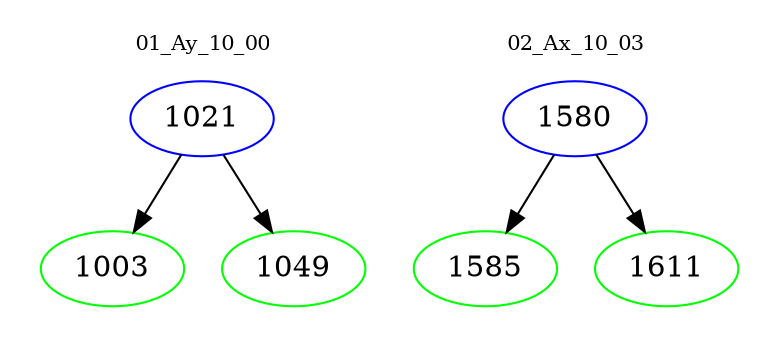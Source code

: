 digraph{
subgraph cluster_0 {
color = white
label = "01_Ay_10_00";
fontsize=10;
T0_1021 [label="1021", color="blue"]
T0_1021 -> T0_1003 [color="black"]
T0_1003 [label="1003", color="green"]
T0_1021 -> T0_1049 [color="black"]
T0_1049 [label="1049", color="green"]
}
subgraph cluster_1 {
color = white
label = "02_Ax_10_03";
fontsize=10;
T1_1580 [label="1580", color="blue"]
T1_1580 -> T1_1585 [color="black"]
T1_1585 [label="1585", color="green"]
T1_1580 -> T1_1611 [color="black"]
T1_1611 [label="1611", color="green"]
}
}
